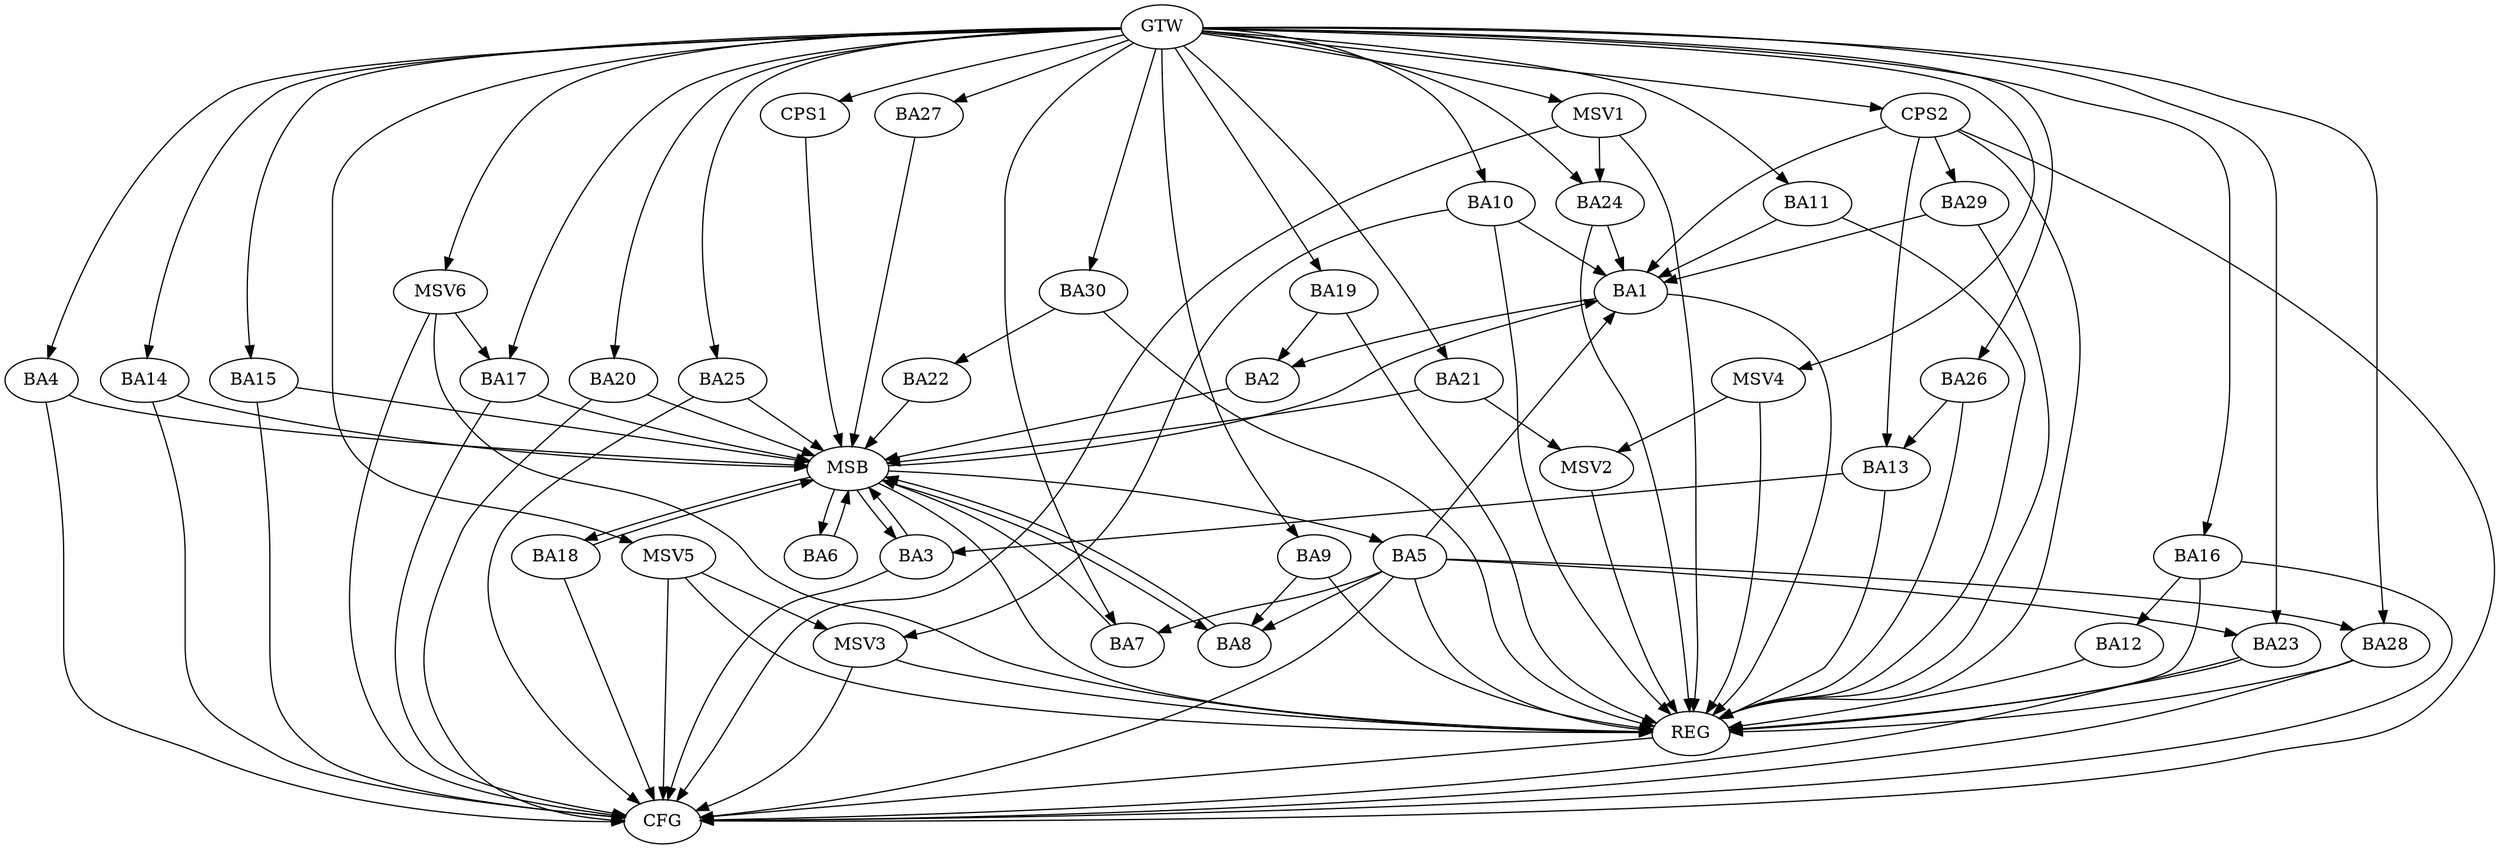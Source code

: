 strict digraph G {
  BA1 [ label="BA1" ];
  BA2 [ label="BA2" ];
  BA3 [ label="BA3" ];
  BA4 [ label="BA4" ];
  BA5 [ label="BA5" ];
  BA6 [ label="BA6" ];
  BA7 [ label="BA7" ];
  BA8 [ label="BA8" ];
  BA9 [ label="BA9" ];
  BA10 [ label="BA10" ];
  BA11 [ label="BA11" ];
  BA12 [ label="BA12" ];
  BA13 [ label="BA13" ];
  BA14 [ label="BA14" ];
  BA15 [ label="BA15" ];
  BA16 [ label="BA16" ];
  BA17 [ label="BA17" ];
  BA18 [ label="BA18" ];
  BA19 [ label="BA19" ];
  BA20 [ label="BA20" ];
  BA21 [ label="BA21" ];
  BA22 [ label="BA22" ];
  BA23 [ label="BA23" ];
  BA24 [ label="BA24" ];
  BA25 [ label="BA25" ];
  BA26 [ label="BA26" ];
  BA27 [ label="BA27" ];
  BA28 [ label="BA28" ];
  BA29 [ label="BA29" ];
  BA30 [ label="BA30" ];
  CPS1 [ label="CPS1" ];
  CPS2 [ label="CPS2" ];
  GTW [ label="GTW" ];
  REG [ label="REG" ];
  MSB [ label="MSB" ];
  CFG [ label="CFG" ];
  MSV1 [ label="MSV1" ];
  MSV2 [ label="MSV2" ];
  MSV3 [ label="MSV3" ];
  MSV4 [ label="MSV4" ];
  MSV5 [ label="MSV5" ];
  MSV6 [ label="MSV6" ];
  BA1 -> BA2;
  BA5 -> BA1;
  BA9 -> BA8;
  BA10 -> BA1;
  BA11 -> BA1;
  BA13 -> BA3;
  BA16 -> BA12;
  BA19 -> BA2;
  BA24 -> BA1;
  BA26 -> BA13;
  BA29 -> BA1;
  BA30 -> BA22;
  CPS2 -> BA1;
  CPS2 -> BA13;
  CPS2 -> BA29;
  GTW -> BA4;
  GTW -> BA7;
  GTW -> BA9;
  GTW -> BA10;
  GTW -> BA11;
  GTW -> BA14;
  GTW -> BA15;
  GTW -> BA16;
  GTW -> BA17;
  GTW -> BA19;
  GTW -> BA20;
  GTW -> BA21;
  GTW -> BA23;
  GTW -> BA24;
  GTW -> BA25;
  GTW -> BA26;
  GTW -> BA27;
  GTW -> BA28;
  GTW -> BA30;
  GTW -> CPS1;
  GTW -> CPS2;
  BA1 -> REG;
  BA5 -> REG;
  BA9 -> REG;
  BA10 -> REG;
  BA11 -> REG;
  BA12 -> REG;
  BA13 -> REG;
  BA16 -> REG;
  BA19 -> REG;
  BA23 -> REG;
  BA24 -> REG;
  BA26 -> REG;
  BA28 -> REG;
  BA29 -> REG;
  BA30 -> REG;
  CPS2 -> REG;
  BA2 -> MSB;
  MSB -> BA1;
  MSB -> REG;
  BA3 -> MSB;
  BA4 -> MSB;
  BA6 -> MSB;
  MSB -> BA5;
  BA7 -> MSB;
  BA8 -> MSB;
  MSB -> BA3;
  BA14 -> MSB;
  MSB -> BA8;
  BA15 -> MSB;
  BA17 -> MSB;
  BA18 -> MSB;
  BA20 -> MSB;
  BA21 -> MSB;
  BA22 -> MSB;
  MSB -> BA18;
  BA25 -> MSB;
  BA27 -> MSB;
  CPS1 -> MSB;
  MSB -> BA6;
  BA14 -> CFG;
  BA28 -> CFG;
  BA20 -> CFG;
  BA18 -> CFG;
  BA4 -> CFG;
  BA23 -> CFG;
  BA16 -> CFG;
  CPS2 -> CFG;
  BA5 -> CFG;
  BA15 -> CFG;
  BA3 -> CFG;
  BA17 -> CFG;
  BA25 -> CFG;
  REG -> CFG;
  BA5 -> BA23;
  BA5 -> BA8;
  BA5 -> BA28;
  BA5 -> BA7;
  MSV1 -> BA24;
  GTW -> MSV1;
  MSV1 -> REG;
  MSV1 -> CFG;
  BA21 -> MSV2;
  MSV2 -> REG;
  BA10 -> MSV3;
  MSV3 -> REG;
  MSV3 -> CFG;
  MSV4 -> MSV2;
  GTW -> MSV4;
  MSV4 -> REG;
  MSV5 -> MSV3;
  GTW -> MSV5;
  MSV5 -> REG;
  MSV5 -> CFG;
  MSV6 -> BA17;
  GTW -> MSV6;
  MSV6 -> REG;
  MSV6 -> CFG;
}
